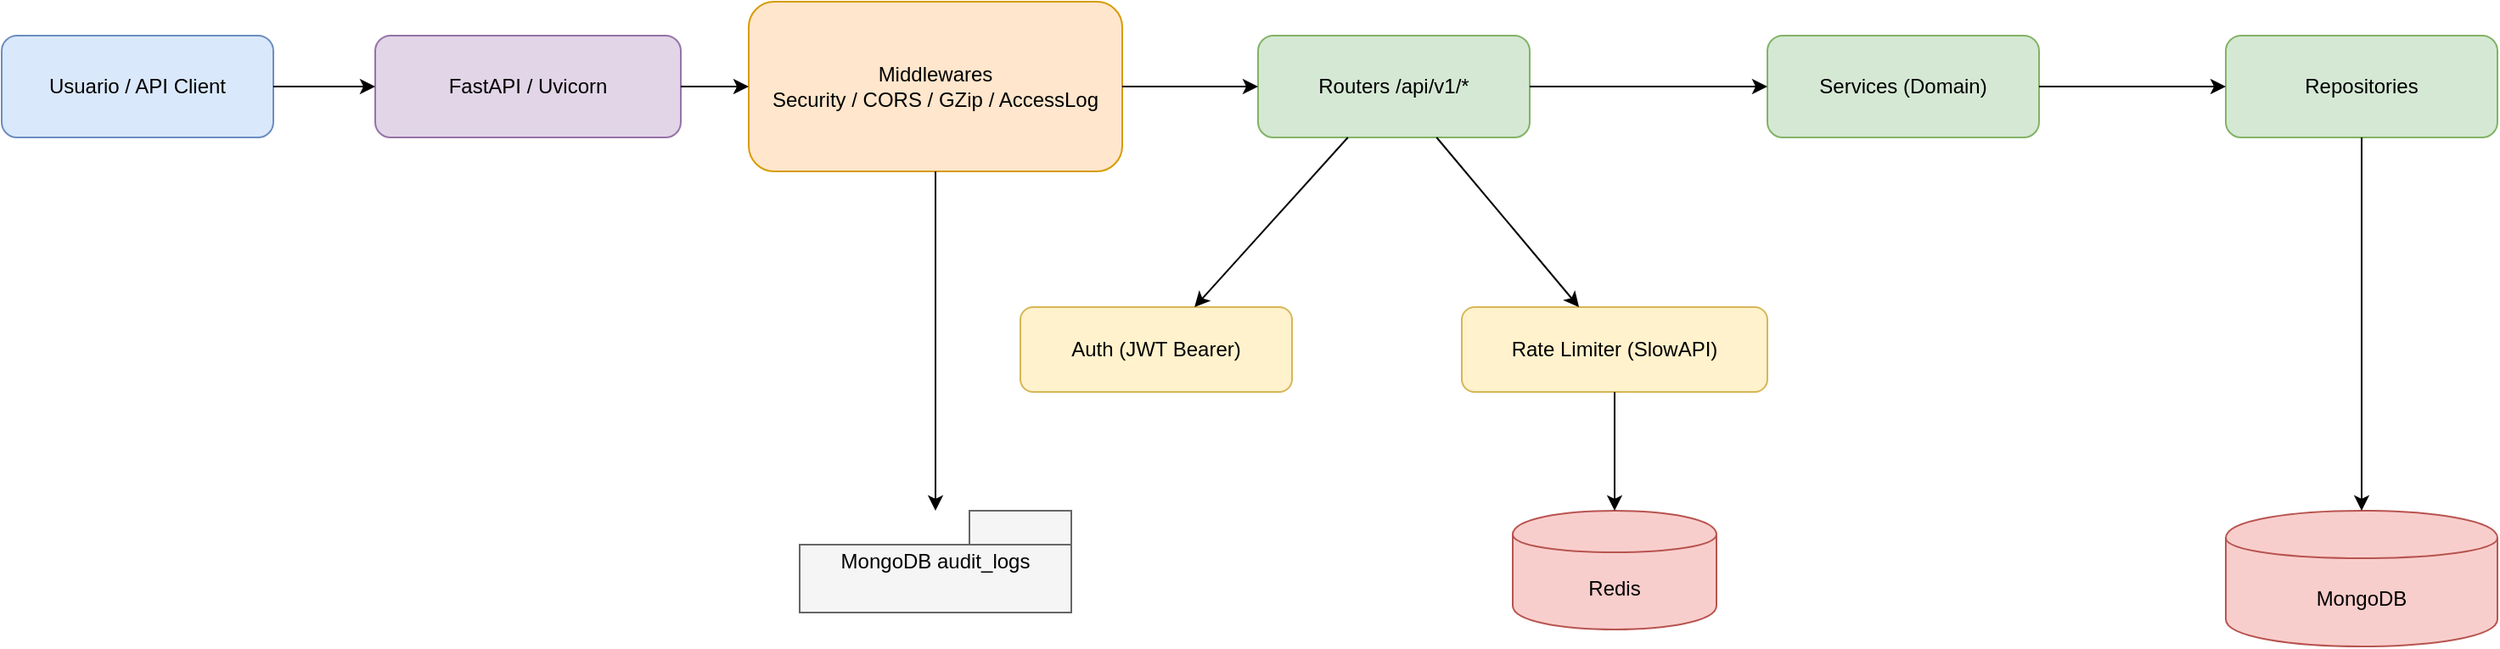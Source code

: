 <mxfile version="28.2.1">
  <diagram id="enterprise-arch" name="Enterprise Architecture">
    <mxGraphModel dx="1603" dy="811" grid="1" gridSize="10" guides="1" tooltips="1" connect="1" arrows="1" fold="1" page="1" pageScale="1" pageWidth="1920" pageHeight="1080" math="0" shadow="0">
      <root>
        <mxCell id="0" />
        <mxCell id="1" parent="0" />
        <mxCell id="ua" value="Usuario / API Client" style="rounded=1;whiteSpace=wrap;html=1;fillColor=#dae8fc;strokeColor=#6c8ebf;" parent="1" vertex="1">
          <mxGeometry x="60" y="120" width="160" height="60" as="geometry" />
        </mxCell>
        <mxCell id="gw" value="FastAPI / Uvicorn" style="rounded=1;whiteSpace=wrap;html=1;fillColor=#e1d5e7;strokeColor=#9673a6;" parent="1" vertex="1">
          <mxGeometry x="280" y="120" width="180" height="60" as="geometry" />
        </mxCell>
        <mxCell id="mw" value="Middlewares&#xa;Security / CORS / GZip / AccessLog" style="rounded=1;whiteSpace=wrap;html=1;fillColor=#ffe6cc;strokeColor=#d79b00;" parent="1" vertex="1">
          <mxGeometry x="500" y="100" width="220" height="100" as="geometry" />
        </mxCell>
        <mxCell id="routers" value="Routers /api/v1/*" style="rounded=1;whiteSpace=wrap;html=1;fillColor=#d5e8d4;strokeColor=#82b366;" parent="1" vertex="1">
          <mxGeometry x="800" y="120" width="160" height="60" as="geometry" />
        </mxCell>
        <mxCell id="services" value="Services (Domain)" style="rounded=1;whiteSpace=wrap;html=1;fillColor=#d5e8d4;strokeColor=#82b366;" parent="1" vertex="1">
          <mxGeometry x="1100" y="120" width="160" height="60" as="geometry" />
        </mxCell>
        <mxCell id="repos" value="Repositories" style="rounded=1;whiteSpace=wrap;html=1;fillColor=#d5e8d4;strokeColor=#82b366;" parent="1" vertex="1">
          <mxGeometry x="1370" y="120" width="160" height="60" as="geometry" />
        </mxCell>
        <mxCell id="auth" value="Auth (JWT Bearer)" style="rounded=1;whiteSpace=wrap;html=1;fillColor=#fff2cc;strokeColor=#d6b656;" parent="1" vertex="1">
          <mxGeometry x="660" y="280" width="160" height="50" as="geometry" />
        </mxCell>
        <mxCell id="rl" value="Rate Limiter (SlowAPI)" style="rounded=1;whiteSpace=wrap;html=1;fillColor=#fff2cc;strokeColor=#d6b656;" parent="1" vertex="1">
          <mxGeometry x="920" y="280" width="180" height="50" as="geometry" />
        </mxCell>
        <mxCell id="mdb" value="MongoDB" style="shape=cylinder;whiteSpace=wrap;html=1;boundedLbl=1;fillColor=#f8cecc;strokeColor=#b85450;" parent="1" vertex="1">
          <mxGeometry x="1370" y="400" width="160" height="80" as="geometry" />
        </mxCell>
        <mxCell id="redis" value="Redis" style="shape=cylinder;whiteSpace=wrap;html=1;boundedLbl=1;fillColor=#f8cecc;strokeColor=#b85450;" parent="1" vertex="1">
          <mxGeometry x="950" y="400" width="120" height="70" as="geometry" />
        </mxCell>
        <mxCell id="audit" value="MongoDB audit_logs" style="shape=folder;whiteSpace=wrap;html=1;fillColor=#f5f5f5;strokeColor=#666666;" parent="1" vertex="1">
          <mxGeometry x="530" y="400" width="160" height="60" as="geometry" />
        </mxCell>
        <mxCell id="e1" parent="1" source="ua" target="gw" edge="1">
          <mxGeometry relative="1" as="geometry" />
        </mxCell>
        <mxCell id="e2" parent="1" source="gw" target="mw" edge="1">
          <mxGeometry relative="1" as="geometry" />
        </mxCell>
        <mxCell id="e3" parent="1" source="mw" target="routers" edge="1">
          <mxGeometry relative="1" as="geometry" />
        </mxCell>
        <mxCell id="e4" parent="1" source="routers" target="services" edge="1">
          <mxGeometry relative="1" as="geometry" />
        </mxCell>
        <mxCell id="e5" parent="1" source="services" target="repos" edge="1">
          <mxGeometry relative="1" as="geometry" />
        </mxCell>
        <mxCell id="e6" parent="1" source="routers" target="auth" edge="1">
          <mxGeometry relative="1" as="geometry" />
        </mxCell>
        <mxCell id="e7" parent="1" source="routers" target="rl" edge="1">
          <mxGeometry relative="1" as="geometry" />
        </mxCell>
        <mxCell id="e8" parent="1" source="repos" target="mdb" edge="1">
          <mxGeometry relative="1" as="geometry" />
        </mxCell>
        <mxCell id="e9" parent="1" source="rl" target="redis" edge="1">
          <mxGeometry relative="1" as="geometry" />
        </mxCell>
        <mxCell id="e10" parent="1" source="mw" target="audit" edge="1">
          <mxGeometry relative="1" as="geometry" />
        </mxCell>
      </root>
    </mxGraphModel>
  </diagram>
</mxfile>
